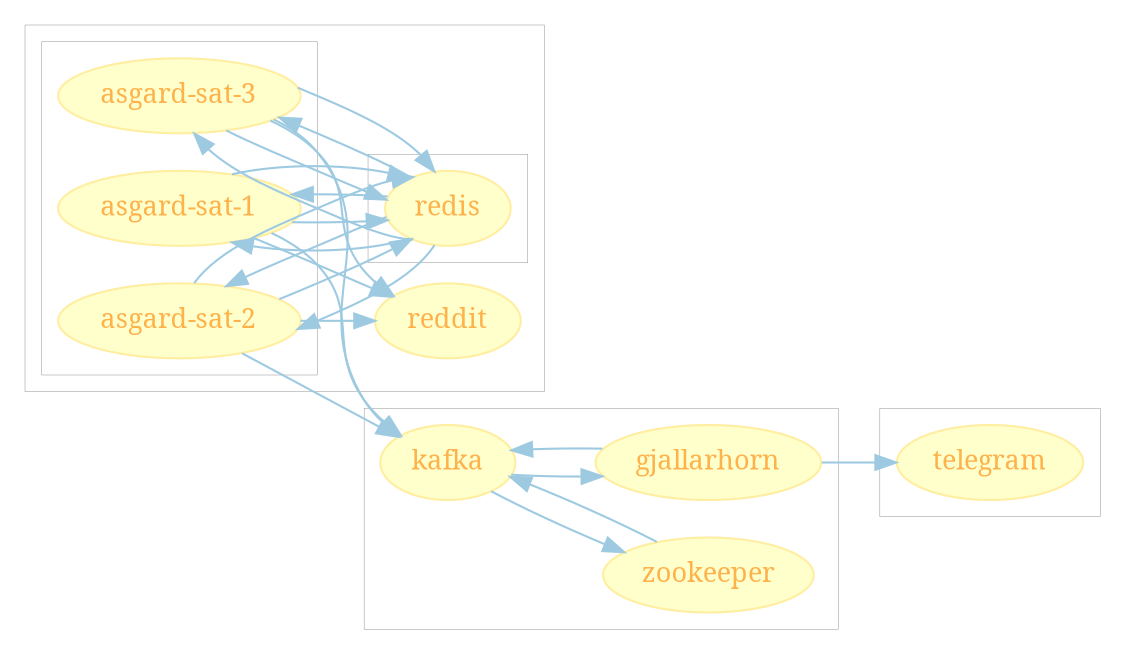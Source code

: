 digraph G {
    rankdir="LR";
    fontname="sans-serif";
    penwidth="0.1";
    edge [comment="Wildcard edge", 
          fontname="sans-serif", 
          fontsize=10, 
          colorscheme="blues3", 
          color=2, 
          fontcolor=3];
    node [fontname="serif", 
          fontsize=13, 
          fillcolor="1", 
          colorscheme="ylorrd8", 
          color="2", 
          fontcolor="4", 
          style="filled"];
    subgraph "cluster_sattelites" {
        edge [comment="sattelites"];
        node [comment="sattelites"];
        "asgard-sat-1" -> "reddit";
        "asgard-sat-2" -> "reddit";
        "asgard-sat-3" -> "reddit";
        subgraph "cluster_sats" {
            edge [comment="sats"];
            node [comment="sats"];
            "asgard-sat-1";
            "asgard-sat-2";
            "asgard-sat-3";
        }

        subgraph "cluster_redis" {
            edge [comment="hermes"];
            node [comment="hermes"];
            "redis";
            "redis" -> "asgard-sat-1";
            "redis" -> "asgard-sat-2";
            "redis" -> "asgard-sat-3";
            "asgard-sat-1" -> "redis";
            "asgard-sat-2" -> "redis";
            "asgard-sat-3" -> "redis";
        }

    }

    subgraph "cluster_hermes" {
        edge [comment="hermes"];
        node [comment="hermes"];
        "kafka";
        "zookeeper";
        "kafka" -> "zookeeper";
        "zookeeper" -> "kafka";
        "gjallarhorn" -> "kafka";
        "kafka" -> "gjallarhorn";
        "asgard-sat-1" -> "kafka";
        "asgard-sat-2" -> "kafka";
        "asgard-sat-3" -> "kafka";
        "redis";
        "redis" -> "asgard-sat-1";
        "redis" -> "asgard-sat-2";
        "redis" -> "asgard-sat-3";
        "asgard-sat-1" -> "redis";
        "asgard-sat-2" -> "redis";
        "asgard-sat-3" -> "redis";
    }

    subgraph "cluster_telegram" {
        edge [comment="telegram"];
        node [comment="telegram"];
        "telegram";
        "gjallarhorn" -> "telegram";
    }

}

